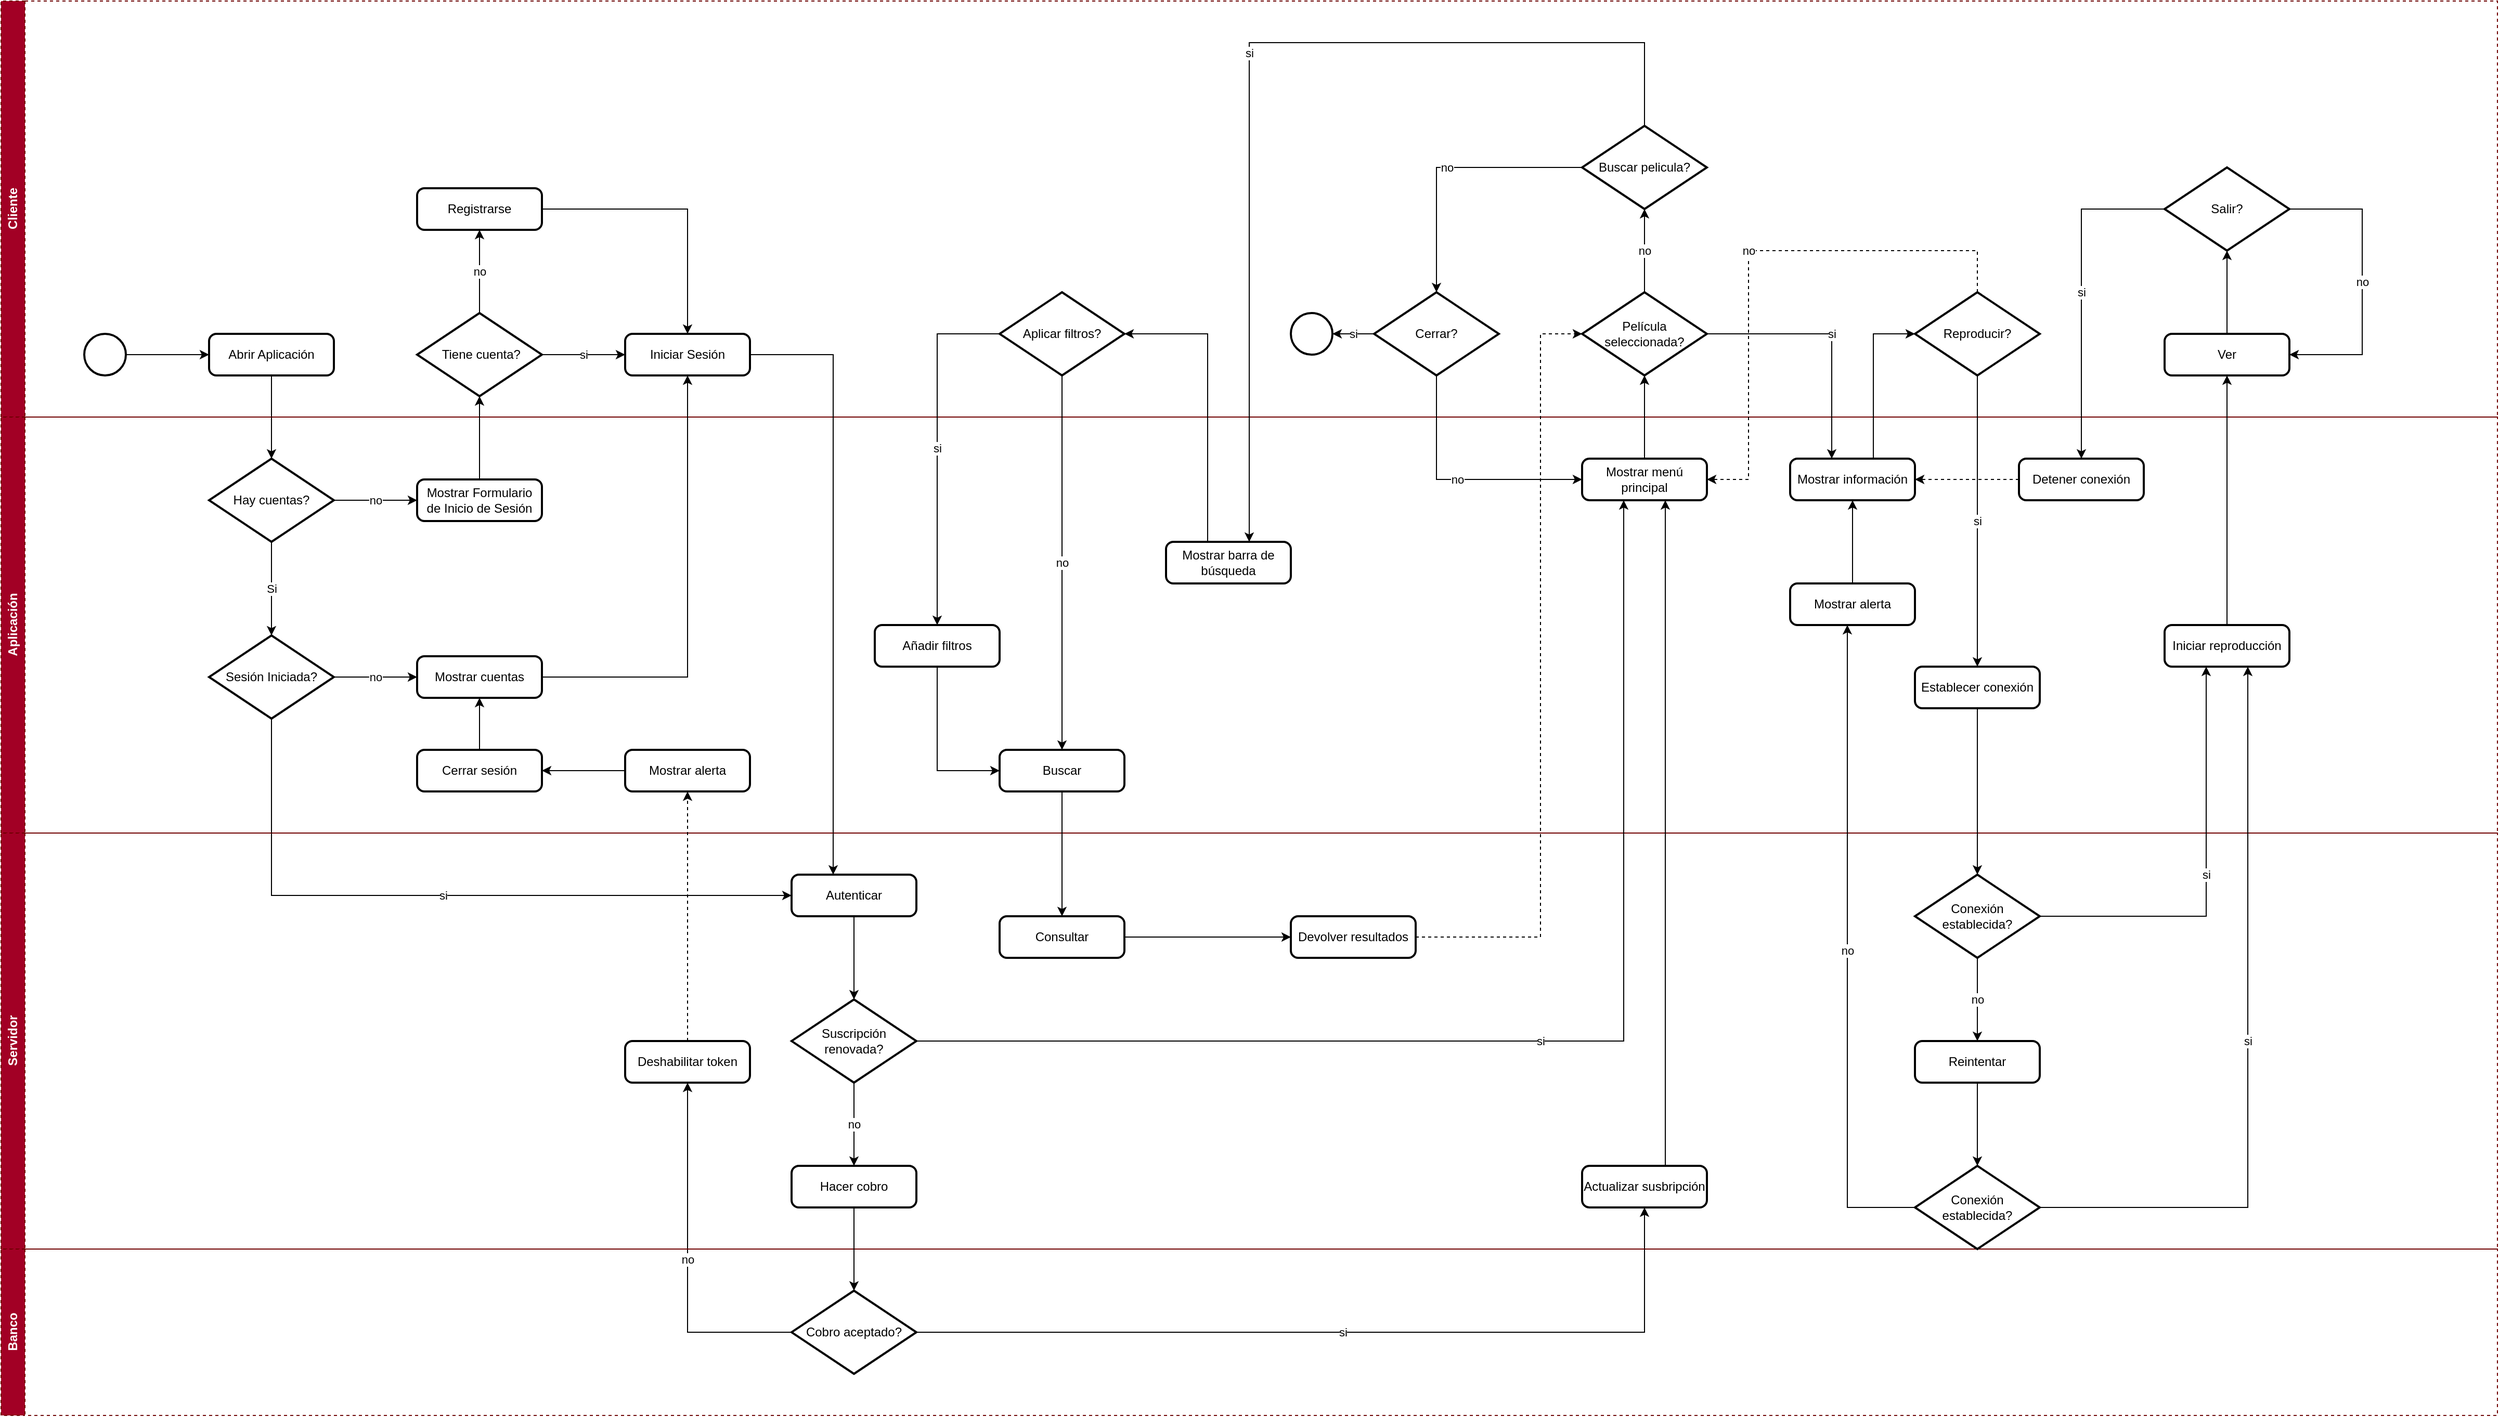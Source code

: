 <mxfile version="21.1.2" type="google">
  <diagram name="Página-1" id="KipfLiWRby1I9o3eyhRz">
    <mxGraphModel grid="1" page="1" gridSize="10" guides="1" tooltips="1" connect="1" arrows="1" fold="1" pageScale="1" pageWidth="850" pageHeight="1100" math="0" shadow="0">
      <root>
        <mxCell id="0" />
        <mxCell id="1" parent="0" />
        <mxCell id="9XCGqW6EH9oPKNSLeSSv-1" value="Cliente" style="swimlane;horizontal=0;whiteSpace=wrap;html=1;dashed=1;fillColor=#a20025;fontColor=#ffffff;strokeColor=#6F0000;" vertex="1" parent="1">
          <mxGeometry width="2400" height="400" as="geometry" />
        </mxCell>
        <mxCell id="9XCGqW6EH9oPKNSLeSSv-121" value="si" style="edgeStyle=orthogonalEdgeStyle;rounded=0;orthogonalLoop=1;jettySize=auto;html=1;" edge="1" parent="9XCGqW6EH9oPKNSLeSSv-1" source="9XCGqW6EH9oPKNSLeSSv-112" target="9XCGqW6EH9oPKNSLeSSv-120">
          <mxGeometry relative="1" as="geometry" />
        </mxCell>
        <mxCell id="9XCGqW6EH9oPKNSLeSSv-112" value="Cerrar?" style="strokeWidth=2;html=1;shape=mxgraph.flowchart.decision;whiteSpace=wrap;" vertex="1" parent="9XCGqW6EH9oPKNSLeSSv-1">
          <mxGeometry x="1320" y="280" width="120" height="80" as="geometry" />
        </mxCell>
        <mxCell id="9XCGqW6EH9oPKNSLeSSv-120" value="" style="strokeWidth=2;html=1;shape=mxgraph.flowchart.start_2;whiteSpace=wrap;" vertex="1" parent="9XCGqW6EH9oPKNSLeSSv-1">
          <mxGeometry x="1240" y="300" width="40" height="40" as="geometry" />
        </mxCell>
        <mxCell id="9XCGqW6EH9oPKNSLeSSv-122" value="Aplicar filtros?" style="strokeWidth=2;html=1;shape=mxgraph.flowchart.decision;whiteSpace=wrap;" vertex="1" parent="9XCGqW6EH9oPKNSLeSSv-1">
          <mxGeometry x="960" y="280" width="120" height="80" as="geometry" />
        </mxCell>
        <mxCell id="9XCGqW6EH9oPKNSLeSSv-11" style="edgeStyle=orthogonalEdgeStyle;rounded=0;orthogonalLoop=1;jettySize=auto;html=1;" edge="1" parent="1" source="9XCGqW6EH9oPKNSLeSSv-8" target="9XCGqW6EH9oPKNSLeSSv-10">
          <mxGeometry relative="1" as="geometry" />
        </mxCell>
        <mxCell id="9XCGqW6EH9oPKNSLeSSv-8" value="" style="strokeWidth=2;html=1;shape=mxgraph.flowchart.start_2;whiteSpace=wrap;" vertex="1" parent="1">
          <mxGeometry x="80" y="320" width="40" height="40" as="geometry" />
        </mxCell>
        <mxCell id="9XCGqW6EH9oPKNSLeSSv-14" style="edgeStyle=orthogonalEdgeStyle;rounded=0;orthogonalLoop=1;jettySize=auto;html=1;" edge="1" parent="1" source="9XCGqW6EH9oPKNSLeSSv-10" target="9XCGqW6EH9oPKNSLeSSv-15">
          <mxGeometry relative="1" as="geometry">
            <mxPoint x="250.0" y="320" as="targetPoint" />
          </mxGeometry>
        </mxCell>
        <mxCell id="9XCGqW6EH9oPKNSLeSSv-10" value="Abrir Aplicación" style="rounded=1;whiteSpace=wrap;html=1;absoluteArcSize=1;arcSize=14;strokeWidth=2;" vertex="1" parent="1">
          <mxGeometry x="200" y="320" width="120" height="40" as="geometry" />
        </mxCell>
        <mxCell id="9XCGqW6EH9oPKNSLeSSv-12" value="Aplicación" style="swimlane;horizontal=0;whiteSpace=wrap;html=1;dashed=1;fillColor=#a20025;fontColor=#ffffff;strokeColor=#6F0000;" vertex="1" parent="1">
          <mxGeometry y="400" width="2400" height="400" as="geometry" />
        </mxCell>
        <mxCell id="9XCGqW6EH9oPKNSLeSSv-71" style="edgeStyle=orthogonalEdgeStyle;rounded=0;orthogonalLoop=1;jettySize=auto;html=1;" edge="1" parent="9XCGqW6EH9oPKNSLeSSv-12" source="9XCGqW6EH9oPKNSLeSSv-68" target="9XCGqW6EH9oPKNSLeSSv-70">
          <mxGeometry relative="1" as="geometry" />
        </mxCell>
        <mxCell id="9XCGqW6EH9oPKNSLeSSv-68" value="Mostrar alerta" style="rounded=1;whiteSpace=wrap;html=1;absoluteArcSize=1;arcSize=14;strokeWidth=2;" vertex="1" parent="9XCGqW6EH9oPKNSLeSSv-12">
          <mxGeometry x="600" y="320" width="120" height="40" as="geometry" />
        </mxCell>
        <mxCell id="9XCGqW6EH9oPKNSLeSSv-70" value="Cerrar sesión" style="rounded=1;whiteSpace=wrap;html=1;absoluteArcSize=1;arcSize=14;strokeWidth=2;" vertex="1" parent="9XCGqW6EH9oPKNSLeSSv-12">
          <mxGeometry x="400" y="320" width="120" height="40" as="geometry" />
        </mxCell>
        <mxCell id="9XCGqW6EH9oPKNSLeSSv-107" value="Mostrar barra de búsqueda" style="rounded=1;whiteSpace=wrap;html=1;absoluteArcSize=1;arcSize=14;strokeWidth=2;" vertex="1" parent="9XCGqW6EH9oPKNSLeSSv-12">
          <mxGeometry x="1120" y="120" width="120" height="40" as="geometry" />
        </mxCell>
        <mxCell id="9XCGqW6EH9oPKNSLeSSv-127" style="edgeStyle=orthogonalEdgeStyle;rounded=0;orthogonalLoop=1;jettySize=auto;html=1;" edge="1" parent="9XCGqW6EH9oPKNSLeSSv-12" source="9XCGqW6EH9oPKNSLeSSv-124" target="9XCGqW6EH9oPKNSLeSSv-126">
          <mxGeometry relative="1" as="geometry">
            <Array as="points">
              <mxPoint x="900" y="340" />
            </Array>
          </mxGeometry>
        </mxCell>
        <mxCell id="9XCGqW6EH9oPKNSLeSSv-124" value="Añadir filtros" style="rounded=1;whiteSpace=wrap;html=1;absoluteArcSize=1;arcSize=14;strokeWidth=2;" vertex="1" parent="9XCGqW6EH9oPKNSLeSSv-12">
          <mxGeometry x="840" y="200" width="120" height="40" as="geometry" />
        </mxCell>
        <mxCell id="9XCGqW6EH9oPKNSLeSSv-126" value="Buscar" style="rounded=1;whiteSpace=wrap;html=1;absoluteArcSize=1;arcSize=14;strokeWidth=2;" vertex="1" parent="9XCGqW6EH9oPKNSLeSSv-12">
          <mxGeometry x="960" y="320" width="120" height="40" as="geometry" />
        </mxCell>
        <mxCell id="9XCGqW6EH9oPKNSLeSSv-22" value="Si" style="edgeStyle=orthogonalEdgeStyle;rounded=0;orthogonalLoop=1;jettySize=auto;html=1;" edge="1" parent="1" source="9XCGqW6EH9oPKNSLeSSv-15" target="9XCGqW6EH9oPKNSLeSSv-24">
          <mxGeometry relative="1" as="geometry">
            <mxPoint x="260.0" y="560" as="targetPoint" />
          </mxGeometry>
        </mxCell>
        <mxCell id="9XCGqW6EH9oPKNSLeSSv-26" value="no" style="edgeStyle=orthogonalEdgeStyle;rounded=0;orthogonalLoop=1;jettySize=auto;html=1;" edge="1" parent="1" source="9XCGqW6EH9oPKNSLeSSv-15" target="9XCGqW6EH9oPKNSLeSSv-25">
          <mxGeometry relative="1" as="geometry" />
        </mxCell>
        <mxCell id="9XCGqW6EH9oPKNSLeSSv-15" value="Hay cuentas?" style="strokeWidth=2;html=1;shape=mxgraph.flowchart.decision;whiteSpace=wrap;" vertex="1" parent="1">
          <mxGeometry x="200" y="440" width="120" height="80" as="geometry" />
        </mxCell>
        <mxCell id="9XCGqW6EH9oPKNSLeSSv-46" value="no" style="edgeStyle=orthogonalEdgeStyle;rounded=0;orthogonalLoop=1;jettySize=auto;html=1;" edge="1" parent="1" source="9XCGqW6EH9oPKNSLeSSv-24" target="9XCGqW6EH9oPKNSLeSSv-45">
          <mxGeometry relative="1" as="geometry" />
        </mxCell>
        <mxCell id="9XCGqW6EH9oPKNSLeSSv-51" value="si" style="edgeStyle=orthogonalEdgeStyle;rounded=0;orthogonalLoop=1;jettySize=auto;html=1;" edge="1" parent="1" source="9XCGqW6EH9oPKNSLeSSv-24" target="9XCGqW6EH9oPKNSLeSSv-36">
          <mxGeometry relative="1" as="geometry">
            <mxPoint x="260.0" y="760.0" as="targetPoint" />
            <Array as="points">
              <mxPoint x="260" y="860" />
            </Array>
          </mxGeometry>
        </mxCell>
        <mxCell id="9XCGqW6EH9oPKNSLeSSv-24" value="Sesión Iniciada?" style="strokeWidth=2;html=1;shape=mxgraph.flowchart.decision;whiteSpace=wrap;" vertex="1" parent="1">
          <mxGeometry x="200" y="610" width="120" height="80" as="geometry" />
        </mxCell>
        <mxCell id="9XCGqW6EH9oPKNSLeSSv-28" style="edgeStyle=orthogonalEdgeStyle;rounded=0;orthogonalLoop=1;jettySize=auto;html=1;" edge="1" parent="1" source="9XCGqW6EH9oPKNSLeSSv-25" target="9XCGqW6EH9oPKNSLeSSv-29">
          <mxGeometry relative="1" as="geometry">
            <mxPoint x="460" y="160" as="targetPoint" />
          </mxGeometry>
        </mxCell>
        <mxCell id="9XCGqW6EH9oPKNSLeSSv-25" value="Mostrar Formulario de Inicio de Sesión" style="rounded=1;whiteSpace=wrap;html=1;absoluteArcSize=1;arcSize=14;strokeWidth=2;" vertex="1" parent="1">
          <mxGeometry x="400" y="460" width="120" height="40" as="geometry" />
        </mxCell>
        <mxCell id="9XCGqW6EH9oPKNSLeSSv-31" value="si" style="edgeStyle=orthogonalEdgeStyle;rounded=0;orthogonalLoop=1;jettySize=auto;html=1;" edge="1" parent="1" source="9XCGqW6EH9oPKNSLeSSv-29" target="9XCGqW6EH9oPKNSLeSSv-30">
          <mxGeometry relative="1" as="geometry" />
        </mxCell>
        <mxCell id="9XCGqW6EH9oPKNSLeSSv-33" value="no" style="edgeStyle=orthogonalEdgeStyle;rounded=0;orthogonalLoop=1;jettySize=auto;html=1;" edge="1" parent="1" source="9XCGqW6EH9oPKNSLeSSv-29" target="9XCGqW6EH9oPKNSLeSSv-32">
          <mxGeometry relative="1" as="geometry" />
        </mxCell>
        <mxCell id="9XCGqW6EH9oPKNSLeSSv-29" value="&amp;nbsp;Tiene cuenta?" style="strokeWidth=2;html=1;shape=mxgraph.flowchart.decision;whiteSpace=wrap;" vertex="1" parent="1">
          <mxGeometry x="400" y="300" width="120" height="80" as="geometry" />
        </mxCell>
        <mxCell id="9XCGqW6EH9oPKNSLeSSv-48" style="edgeStyle=orthogonalEdgeStyle;rounded=0;orthogonalLoop=1;jettySize=auto;html=1;" edge="1" parent="1" source="9XCGqW6EH9oPKNSLeSSv-30" target="9XCGqW6EH9oPKNSLeSSv-36">
          <mxGeometry relative="1" as="geometry">
            <Array as="points">
              <mxPoint x="800" y="340" />
            </Array>
          </mxGeometry>
        </mxCell>
        <mxCell id="9XCGqW6EH9oPKNSLeSSv-30" value="Iniciar Sesión" style="rounded=1;whiteSpace=wrap;html=1;absoluteArcSize=1;arcSize=14;strokeWidth=2;" vertex="1" parent="1">
          <mxGeometry x="600" y="320" width="120" height="40" as="geometry" />
        </mxCell>
        <mxCell id="9XCGqW6EH9oPKNSLeSSv-35" style="edgeStyle=orthogonalEdgeStyle;rounded=0;orthogonalLoop=1;jettySize=auto;html=1;" edge="1" parent="1" source="9XCGqW6EH9oPKNSLeSSv-32" target="9XCGqW6EH9oPKNSLeSSv-30">
          <mxGeometry relative="1" as="geometry" />
        </mxCell>
        <mxCell id="9XCGqW6EH9oPKNSLeSSv-32" value="Registrarse" style="rounded=1;whiteSpace=wrap;html=1;absoluteArcSize=1;arcSize=14;strokeWidth=2;" vertex="1" parent="1">
          <mxGeometry x="400" y="180" width="120" height="40" as="geometry" />
        </mxCell>
        <mxCell id="9XCGqW6EH9oPKNSLeSSv-53" style="edgeStyle=orthogonalEdgeStyle;rounded=0;orthogonalLoop=1;jettySize=auto;html=1;" edge="1" parent="1" source="9XCGqW6EH9oPKNSLeSSv-36" target="9XCGqW6EH9oPKNSLeSSv-52">
          <mxGeometry relative="1" as="geometry" />
        </mxCell>
        <mxCell id="9XCGqW6EH9oPKNSLeSSv-36" value="Autenticar" style="rounded=1;whiteSpace=wrap;html=1;absoluteArcSize=1;arcSize=14;strokeWidth=2;" vertex="1" parent="1">
          <mxGeometry x="760" y="840" width="120" height="40" as="geometry" />
        </mxCell>
        <mxCell id="9XCGqW6EH9oPKNSLeSSv-38" value="Servidor" style="swimlane;horizontal=0;whiteSpace=wrap;html=1;dashed=1;fillColor=#a20025;fontColor=#ffffff;strokeColor=#6F0000;" vertex="1" parent="1">
          <mxGeometry y="800" width="2400" height="400" as="geometry" />
        </mxCell>
        <mxCell id="9XCGqW6EH9oPKNSLeSSv-62" value="Deshabilitar token" style="rounded=1;whiteSpace=wrap;html=1;absoluteArcSize=1;arcSize=14;strokeWidth=2;" vertex="1" parent="9XCGqW6EH9oPKNSLeSSv-38">
          <mxGeometry x="600" y="200" width="120" height="40" as="geometry" />
        </mxCell>
        <mxCell id="9XCGqW6EH9oPKNSLeSSv-133" style="edgeStyle=orthogonalEdgeStyle;rounded=0;orthogonalLoop=1;jettySize=auto;html=1;" edge="1" parent="9XCGqW6EH9oPKNSLeSSv-38" source="9XCGqW6EH9oPKNSLeSSv-130" target="9XCGqW6EH9oPKNSLeSSv-132">
          <mxGeometry relative="1" as="geometry" />
        </mxCell>
        <mxCell id="9XCGqW6EH9oPKNSLeSSv-130" value="Consultar" style="rounded=1;whiteSpace=wrap;html=1;absoluteArcSize=1;arcSize=14;strokeWidth=2;" vertex="1" parent="9XCGqW6EH9oPKNSLeSSv-38">
          <mxGeometry x="960" y="80" width="120" height="40" as="geometry" />
        </mxCell>
        <mxCell id="9XCGqW6EH9oPKNSLeSSv-132" value="Devolver resultados" style="rounded=1;whiteSpace=wrap;html=1;absoluteArcSize=1;arcSize=14;strokeWidth=2;" vertex="1" parent="9XCGqW6EH9oPKNSLeSSv-38">
          <mxGeometry x="1240" y="80" width="120" height="40" as="geometry" />
        </mxCell>
        <mxCell id="9XCGqW6EH9oPKNSLeSSv-47" style="edgeStyle=orthogonalEdgeStyle;rounded=0;orthogonalLoop=1;jettySize=auto;html=1;" edge="1" parent="1" source="9XCGqW6EH9oPKNSLeSSv-45" target="9XCGqW6EH9oPKNSLeSSv-30">
          <mxGeometry relative="1" as="geometry" />
        </mxCell>
        <mxCell id="9XCGqW6EH9oPKNSLeSSv-45" value="Mostrar cuentas" style="rounded=1;whiteSpace=wrap;html=1;absoluteArcSize=1;arcSize=14;strokeWidth=2;" vertex="1" parent="1">
          <mxGeometry x="400" y="630" width="120" height="40" as="geometry" />
        </mxCell>
        <mxCell id="9XCGqW6EH9oPKNSLeSSv-55" value="no" style="edgeStyle=orthogonalEdgeStyle;rounded=0;orthogonalLoop=1;jettySize=auto;html=1;" edge="1" parent="1" source="9XCGqW6EH9oPKNSLeSSv-52" target="9XCGqW6EH9oPKNSLeSSv-54">
          <mxGeometry relative="1" as="geometry" />
        </mxCell>
        <mxCell id="9XCGqW6EH9oPKNSLeSSv-60" value="si" style="edgeStyle=orthogonalEdgeStyle;rounded=0;orthogonalLoop=1;jettySize=auto;html=1;" edge="1" parent="1" source="9XCGqW6EH9oPKNSLeSSv-52" target="9XCGqW6EH9oPKNSLeSSv-59">
          <mxGeometry relative="1" as="geometry">
            <Array as="points">
              <mxPoint x="1560" y="1000" />
            </Array>
          </mxGeometry>
        </mxCell>
        <mxCell id="9XCGqW6EH9oPKNSLeSSv-52" value="Suscripción renovada?" style="strokeWidth=2;html=1;shape=mxgraph.flowchart.decision;whiteSpace=wrap;" vertex="1" parent="1">
          <mxGeometry x="760" y="960" width="120" height="80" as="geometry" />
        </mxCell>
        <mxCell id="9XCGqW6EH9oPKNSLeSSv-57" style="edgeStyle=orthogonalEdgeStyle;rounded=0;orthogonalLoop=1;jettySize=auto;html=1;" edge="1" parent="1" source="9XCGqW6EH9oPKNSLeSSv-54" target="9XCGqW6EH9oPKNSLeSSv-56">
          <mxGeometry relative="1" as="geometry" />
        </mxCell>
        <mxCell id="9XCGqW6EH9oPKNSLeSSv-54" value="Hacer cobro" style="rounded=1;whiteSpace=wrap;html=1;absoluteArcSize=1;arcSize=14;strokeWidth=2;" vertex="1" parent="1">
          <mxGeometry x="760" y="1120" width="120" height="40" as="geometry" />
        </mxCell>
        <mxCell id="9XCGqW6EH9oPKNSLeSSv-63" value="no" style="edgeStyle=orthogonalEdgeStyle;rounded=0;orthogonalLoop=1;jettySize=auto;html=1;" edge="1" parent="1" source="9XCGqW6EH9oPKNSLeSSv-56" target="9XCGqW6EH9oPKNSLeSSv-62">
          <mxGeometry relative="1" as="geometry" />
        </mxCell>
        <mxCell id="9XCGqW6EH9oPKNSLeSSv-65" value="si" style="edgeStyle=orthogonalEdgeStyle;rounded=0;orthogonalLoop=1;jettySize=auto;html=1;" edge="1" parent="1" source="9XCGqW6EH9oPKNSLeSSv-56" target="9XCGqW6EH9oPKNSLeSSv-64">
          <mxGeometry relative="1" as="geometry" />
        </mxCell>
        <mxCell id="9XCGqW6EH9oPKNSLeSSv-56" value="Cobro aceptado?" style="strokeWidth=2;html=1;shape=mxgraph.flowchart.decision;whiteSpace=wrap;" vertex="1" parent="1">
          <mxGeometry x="760" y="1240" width="120" height="80" as="geometry" />
        </mxCell>
        <mxCell id="9XCGqW6EH9oPKNSLeSSv-58" value="Banco" style="swimlane;horizontal=0;whiteSpace=wrap;html=1;dashed=1;fillColor=#a20025;fontColor=#ffffff;strokeColor=#6F0000;" vertex="1" parent="1">
          <mxGeometry y="1200" width="2400" height="160" as="geometry" />
        </mxCell>
        <mxCell id="9XCGqW6EH9oPKNSLeSSv-69" style="edgeStyle=orthogonalEdgeStyle;rounded=0;orthogonalLoop=1;jettySize=auto;html=1;dashed=1;" edge="1" parent="1" source="9XCGqW6EH9oPKNSLeSSv-62" target="9XCGqW6EH9oPKNSLeSSv-68">
          <mxGeometry relative="1" as="geometry" />
        </mxCell>
        <mxCell id="9XCGqW6EH9oPKNSLeSSv-72" style="edgeStyle=orthogonalEdgeStyle;rounded=0;orthogonalLoop=1;jettySize=auto;html=1;" edge="1" parent="1" source="9XCGqW6EH9oPKNSLeSSv-70" target="9XCGqW6EH9oPKNSLeSSv-45">
          <mxGeometry relative="1" as="geometry" />
        </mxCell>
        <mxCell id="9XCGqW6EH9oPKNSLeSSv-119" value="no" style="edgeStyle=orthogonalEdgeStyle;rounded=0;orthogonalLoop=1;jettySize=auto;html=1;" edge="1" parent="1" source="9XCGqW6EH9oPKNSLeSSv-112" target="9XCGqW6EH9oPKNSLeSSv-59">
          <mxGeometry relative="1" as="geometry">
            <Array as="points">
              <mxPoint x="1380" y="460" />
            </Array>
          </mxGeometry>
        </mxCell>
        <mxCell id="9XCGqW6EH9oPKNSLeSSv-109" value="si" style="edgeStyle=orthogonalEdgeStyle;rounded=0;orthogonalLoop=1;jettySize=auto;html=1;" edge="1" parent="1" source="9XCGqW6EH9oPKNSLeSSv-78" target="9XCGqW6EH9oPKNSLeSSv-107">
          <mxGeometry relative="1" as="geometry">
            <Array as="points">
              <mxPoint x="1580" y="40" />
              <mxPoint x="1200" y="40" />
            </Array>
          </mxGeometry>
        </mxCell>
        <mxCell id="9XCGqW6EH9oPKNSLeSSv-78" value="Buscar pelicula?" style="strokeWidth=2;html=1;shape=mxgraph.flowchart.decision;whiteSpace=wrap;" vertex="1" parent="1">
          <mxGeometry x="1520" y="120" width="120" height="80" as="geometry" />
        </mxCell>
        <mxCell id="9XCGqW6EH9oPKNSLeSSv-99" value="Reproducir?" style="strokeWidth=2;html=1;shape=mxgraph.flowchart.decision;whiteSpace=wrap;" vertex="1" parent="1">
          <mxGeometry x="1840" y="280" width="120" height="80" as="geometry" />
        </mxCell>
        <mxCell id="9XCGqW6EH9oPKNSLeSSv-97" value="Mostrar alerta" style="rounded=1;whiteSpace=wrap;html=1;absoluteArcSize=1;arcSize=14;strokeWidth=2;" vertex="1" parent="1">
          <mxGeometry x="1720" y="560" width="120" height="40" as="geometry" />
        </mxCell>
        <mxCell id="9XCGqW6EH9oPKNSLeSSv-79" value="Mostrar información" style="rounded=1;whiteSpace=wrap;html=1;absoluteArcSize=1;arcSize=14;strokeWidth=2;" vertex="1" parent="1">
          <mxGeometry x="1720" y="440" width="120" height="40" as="geometry" />
        </mxCell>
        <mxCell id="9XCGqW6EH9oPKNSLeSSv-98" style="edgeStyle=orthogonalEdgeStyle;rounded=0;orthogonalLoop=1;jettySize=auto;html=1;" edge="1" parent="1" source="9XCGqW6EH9oPKNSLeSSv-97" target="9XCGqW6EH9oPKNSLeSSv-79">
          <mxGeometry relative="1" as="geometry" />
        </mxCell>
        <mxCell id="9XCGqW6EH9oPKNSLeSSv-84" value="Conexión establecida?" style="strokeWidth=2;html=1;shape=mxgraph.flowchart.decision;whiteSpace=wrap;" vertex="1" parent="1">
          <mxGeometry x="1840" y="840" width="120" height="80" as="geometry" />
        </mxCell>
        <mxCell id="9XCGqW6EH9oPKNSLeSSv-92" style="edgeStyle=orthogonalEdgeStyle;rounded=0;orthogonalLoop=1;jettySize=auto;html=1;" edge="1" parent="1" source="9XCGqW6EH9oPKNSLeSSv-87" target="9XCGqW6EH9oPKNSLeSSv-91">
          <mxGeometry relative="1" as="geometry" />
        </mxCell>
        <mxCell id="9XCGqW6EH9oPKNSLeSSv-87" value="Reintentar" style="rounded=1;whiteSpace=wrap;html=1;absoluteArcSize=1;arcSize=14;strokeWidth=2;" vertex="1" parent="1">
          <mxGeometry x="1840" y="1000" width="120" height="40" as="geometry" />
        </mxCell>
        <mxCell id="9XCGqW6EH9oPKNSLeSSv-88" value="no" style="edgeStyle=orthogonalEdgeStyle;rounded=0;orthogonalLoop=1;jettySize=auto;html=1;" edge="1" parent="1" source="9XCGqW6EH9oPKNSLeSSv-84" target="9XCGqW6EH9oPKNSLeSSv-87">
          <mxGeometry relative="1" as="geometry" />
        </mxCell>
        <mxCell id="9XCGqW6EH9oPKNSLeSSv-91" value="Conexión establecida?" style="strokeWidth=2;html=1;shape=mxgraph.flowchart.decision;whiteSpace=wrap;" vertex="1" parent="1">
          <mxGeometry x="1840" y="1120" width="120" height="80" as="geometry" />
        </mxCell>
        <mxCell id="9XCGqW6EH9oPKNSLeSSv-113" value="no" style="edgeStyle=orthogonalEdgeStyle;rounded=0;orthogonalLoop=1;jettySize=auto;html=1;" edge="1" parent="1" source="9XCGqW6EH9oPKNSLeSSv-78" target="9XCGqW6EH9oPKNSLeSSv-112">
          <mxGeometry relative="1" as="geometry" />
        </mxCell>
        <mxCell id="9XCGqW6EH9oPKNSLeSSv-74" style="edgeStyle=orthogonalEdgeStyle;rounded=0;orthogonalLoop=1;jettySize=auto;html=1;" edge="1" parent="1" source="9XCGqW6EH9oPKNSLeSSv-59" target="9XCGqW6EH9oPKNSLeSSv-75">
          <mxGeometry relative="1" as="geometry">
            <mxPoint x="1580" y="360" as="targetPoint" />
          </mxGeometry>
        </mxCell>
        <mxCell id="9XCGqW6EH9oPKNSLeSSv-59" value="Mostrar menú principal" style="rounded=1;whiteSpace=wrap;html=1;absoluteArcSize=1;arcSize=14;strokeWidth=2;" vertex="1" parent="1">
          <mxGeometry x="1520" y="440" width="120" height="40" as="geometry" />
        </mxCell>
        <mxCell id="9XCGqW6EH9oPKNSLeSSv-66" style="edgeStyle=orthogonalEdgeStyle;rounded=0;orthogonalLoop=1;jettySize=auto;html=1;" edge="1" parent="1" source="9XCGqW6EH9oPKNSLeSSv-64" target="9XCGqW6EH9oPKNSLeSSv-59">
          <mxGeometry relative="1" as="geometry">
            <Array as="points">
              <mxPoint x="1600" y="1040" />
              <mxPoint x="1600" y="1040" />
            </Array>
          </mxGeometry>
        </mxCell>
        <mxCell id="9XCGqW6EH9oPKNSLeSSv-64" value="Actualizar susbripción" style="rounded=1;whiteSpace=wrap;html=1;absoluteArcSize=1;arcSize=14;strokeWidth=2;" vertex="1" parent="1">
          <mxGeometry x="1520" y="1120" width="120" height="40" as="geometry" />
        </mxCell>
        <mxCell id="9XCGqW6EH9oPKNSLeSSv-77" value="no" style="edgeStyle=orthogonalEdgeStyle;rounded=0;orthogonalLoop=1;jettySize=auto;html=1;" edge="1" parent="1" source="9XCGqW6EH9oPKNSLeSSv-75" target="9XCGqW6EH9oPKNSLeSSv-78">
          <mxGeometry relative="1" as="geometry">
            <mxPoint x="1720.0" y="320" as="targetPoint" />
          </mxGeometry>
        </mxCell>
        <mxCell id="9XCGqW6EH9oPKNSLeSSv-80" value="si" style="edgeStyle=orthogonalEdgeStyle;rounded=0;orthogonalLoop=1;jettySize=auto;html=1;" edge="1" parent="1" source="9XCGqW6EH9oPKNSLeSSv-75" target="9XCGqW6EH9oPKNSLeSSv-79">
          <mxGeometry relative="1" as="geometry">
            <Array as="points">
              <mxPoint x="1760" y="320" />
            </Array>
          </mxGeometry>
        </mxCell>
        <mxCell id="9XCGqW6EH9oPKNSLeSSv-75" value="Película seleccionada?" style="strokeWidth=2;html=1;shape=mxgraph.flowchart.decision;whiteSpace=wrap;" vertex="1" parent="1">
          <mxGeometry x="1520" y="280" width="120" height="80" as="geometry" />
        </mxCell>
        <mxCell id="9XCGqW6EH9oPKNSLeSSv-83" value="si" style="edgeStyle=orthogonalEdgeStyle;rounded=0;orthogonalLoop=1;jettySize=auto;html=1;" edge="1" parent="1" source="9XCGqW6EH9oPKNSLeSSv-99" target="9XCGqW6EH9oPKNSLeSSv-116">
          <mxGeometry relative="1" as="geometry">
            <mxPoint x="1890.0" y="340" as="sourcePoint" />
            <mxPoint x="1775" y="860" as="targetPoint" />
            <Array as="points" />
          </mxGeometry>
        </mxCell>
        <mxCell id="9XCGqW6EH9oPKNSLeSSv-95" style="edgeStyle=orthogonalEdgeStyle;rounded=0;orthogonalLoop=1;jettySize=auto;html=1;" edge="1" parent="1" source="9XCGqW6EH9oPKNSLeSSv-79" target="9XCGqW6EH9oPKNSLeSSv-99">
          <mxGeometry relative="1" as="geometry">
            <mxPoint x="1830.0" y="320" as="targetPoint" />
            <Array as="points">
              <mxPoint x="1800" y="320" />
            </Array>
          </mxGeometry>
        </mxCell>
        <mxCell id="9XCGqW6EH9oPKNSLeSSv-103" style="edgeStyle=orthogonalEdgeStyle;rounded=0;orthogonalLoop=1;jettySize=auto;html=1;" edge="1" parent="1" source="9XCGqW6EH9oPKNSLeSSv-85" target="9XCGqW6EH9oPKNSLeSSv-104">
          <mxGeometry relative="1" as="geometry" />
        </mxCell>
        <mxCell id="9XCGqW6EH9oPKNSLeSSv-85" value="Iniciar reproducción" style="rounded=1;whiteSpace=wrap;html=1;absoluteArcSize=1;arcSize=14;strokeWidth=2;" vertex="1" parent="1">
          <mxGeometry x="2080" y="600" width="120" height="40" as="geometry" />
        </mxCell>
        <mxCell id="9XCGqW6EH9oPKNSLeSSv-86" value="si" style="edgeStyle=orthogonalEdgeStyle;rounded=0;orthogonalLoop=1;jettySize=auto;html=1;" edge="1" parent="1" source="9XCGqW6EH9oPKNSLeSSv-84" target="9XCGqW6EH9oPKNSLeSSv-85">
          <mxGeometry relative="1" as="geometry">
            <Array as="points">
              <mxPoint x="2120" y="880" />
            </Array>
          </mxGeometry>
        </mxCell>
        <mxCell id="9XCGqW6EH9oPKNSLeSSv-93" value="si" style="edgeStyle=orthogonalEdgeStyle;rounded=0;orthogonalLoop=1;jettySize=auto;html=1;" edge="1" parent="1" source="9XCGqW6EH9oPKNSLeSSv-91" target="9XCGqW6EH9oPKNSLeSSv-85">
          <mxGeometry relative="1" as="geometry">
            <Array as="points">
              <mxPoint x="2160" y="1160" />
            </Array>
          </mxGeometry>
        </mxCell>
        <mxCell id="9XCGqW6EH9oPKNSLeSSv-96" value="no" style="edgeStyle=orthogonalEdgeStyle;rounded=0;orthogonalLoop=1;jettySize=auto;html=1;" edge="1" parent="1" source="9XCGqW6EH9oPKNSLeSSv-91" target="9XCGqW6EH9oPKNSLeSSv-97">
          <mxGeometry relative="1" as="geometry">
            <mxPoint x="1760" y="602" as="targetPoint" />
            <Array as="points">
              <mxPoint x="1775" y="1160" />
            </Array>
          </mxGeometry>
        </mxCell>
        <mxCell id="9XCGqW6EH9oPKNSLeSSv-100" value="no" style="edgeStyle=orthogonalEdgeStyle;rounded=0;orthogonalLoop=1;jettySize=auto;html=1;dashed=1;" edge="1" parent="1" source="9XCGqW6EH9oPKNSLeSSv-99" target="9XCGqW6EH9oPKNSLeSSv-59">
          <mxGeometry relative="1" as="geometry">
            <Array as="points">
              <mxPoint x="1900" y="240" />
              <mxPoint x="1680" y="240" />
              <mxPoint x="1680" y="460" />
            </Array>
          </mxGeometry>
        </mxCell>
        <mxCell id="9XCGqW6EH9oPKNSLeSSv-106" value="si" style="edgeStyle=orthogonalEdgeStyle;rounded=0;orthogonalLoop=1;jettySize=auto;html=1;" edge="1" parent="1" source="9XCGqW6EH9oPKNSLeSSv-102" target="9XCGqW6EH9oPKNSLeSSv-115">
          <mxGeometry relative="1" as="geometry">
            <Array as="points">
              <mxPoint x="2000" y="200" />
            </Array>
          </mxGeometry>
        </mxCell>
        <mxCell id="9XCGqW6EH9oPKNSLeSSv-111" value="no" style="edgeStyle=orthogonalEdgeStyle;rounded=0;orthogonalLoop=1;jettySize=auto;html=1;" edge="1" parent="1" source="9XCGqW6EH9oPKNSLeSSv-102" target="9XCGqW6EH9oPKNSLeSSv-104">
          <mxGeometry relative="1" as="geometry">
            <Array as="points">
              <mxPoint x="2270" y="200" />
              <mxPoint x="2270" y="340" />
            </Array>
          </mxGeometry>
        </mxCell>
        <mxCell id="9XCGqW6EH9oPKNSLeSSv-102" value="Salir?" style="strokeWidth=2;html=1;shape=mxgraph.flowchart.decision;whiteSpace=wrap;" vertex="1" parent="1">
          <mxGeometry x="2080" y="160" width="120" height="80" as="geometry" />
        </mxCell>
        <mxCell id="9XCGqW6EH9oPKNSLeSSv-105" style="edgeStyle=orthogonalEdgeStyle;rounded=0;orthogonalLoop=1;jettySize=auto;html=1;" edge="1" parent="1" source="9XCGqW6EH9oPKNSLeSSv-104" target="9XCGqW6EH9oPKNSLeSSv-102">
          <mxGeometry relative="1" as="geometry" />
        </mxCell>
        <mxCell id="9XCGqW6EH9oPKNSLeSSv-104" value="Ver" style="rounded=1;whiteSpace=wrap;html=1;absoluteArcSize=1;arcSize=14;strokeWidth=2;" vertex="1" parent="1">
          <mxGeometry x="2080" y="320" width="120" height="40" as="geometry" />
        </mxCell>
        <mxCell id="9XCGqW6EH9oPKNSLeSSv-118" style="edgeStyle=orthogonalEdgeStyle;rounded=0;orthogonalLoop=1;jettySize=auto;html=1;dashed=1;" edge="1" parent="1" source="9XCGqW6EH9oPKNSLeSSv-115" target="9XCGqW6EH9oPKNSLeSSv-79">
          <mxGeometry relative="1" as="geometry" />
        </mxCell>
        <mxCell id="9XCGqW6EH9oPKNSLeSSv-115" value="Detener conexión" style="rounded=1;whiteSpace=wrap;html=1;absoluteArcSize=1;arcSize=14;strokeWidth=2;" vertex="1" parent="1">
          <mxGeometry x="1940" y="440" width="120" height="40" as="geometry" />
        </mxCell>
        <mxCell id="9XCGqW6EH9oPKNSLeSSv-117" style="edgeStyle=orthogonalEdgeStyle;rounded=0;orthogonalLoop=1;jettySize=auto;html=1;" edge="1" parent="1" source="9XCGqW6EH9oPKNSLeSSv-116" target="9XCGqW6EH9oPKNSLeSSv-84">
          <mxGeometry relative="1" as="geometry" />
        </mxCell>
        <mxCell id="9XCGqW6EH9oPKNSLeSSv-116" value="Establecer conexión" style="rounded=1;whiteSpace=wrap;html=1;absoluteArcSize=1;arcSize=14;strokeWidth=2;" vertex="1" parent="1">
          <mxGeometry x="1840" y="640" width="120" height="40" as="geometry" />
        </mxCell>
        <mxCell id="9XCGqW6EH9oPKNSLeSSv-123" style="edgeStyle=orthogonalEdgeStyle;rounded=0;orthogonalLoop=1;jettySize=auto;html=1;" edge="1" parent="1" source="9XCGqW6EH9oPKNSLeSSv-107" target="9XCGqW6EH9oPKNSLeSSv-122">
          <mxGeometry relative="1" as="geometry">
            <Array as="points">
              <mxPoint x="1160" y="320" />
            </Array>
          </mxGeometry>
        </mxCell>
        <mxCell id="9XCGqW6EH9oPKNSLeSSv-125" value="si" style="edgeStyle=orthogonalEdgeStyle;rounded=0;orthogonalLoop=1;jettySize=auto;html=1;" edge="1" parent="1" source="9XCGqW6EH9oPKNSLeSSv-122" target="9XCGqW6EH9oPKNSLeSSv-124">
          <mxGeometry relative="1" as="geometry">
            <Array as="points">
              <mxPoint x="900" y="320" />
            </Array>
          </mxGeometry>
        </mxCell>
        <mxCell id="9XCGqW6EH9oPKNSLeSSv-129" value="no" style="edgeStyle=orthogonalEdgeStyle;rounded=0;orthogonalLoop=1;jettySize=auto;html=1;" edge="1" parent="1" source="9XCGqW6EH9oPKNSLeSSv-122" target="9XCGqW6EH9oPKNSLeSSv-126">
          <mxGeometry relative="1" as="geometry" />
        </mxCell>
        <mxCell id="9XCGqW6EH9oPKNSLeSSv-131" style="edgeStyle=orthogonalEdgeStyle;rounded=0;orthogonalLoop=1;jettySize=auto;html=1;" edge="1" parent="1" source="9XCGqW6EH9oPKNSLeSSv-126" target="9XCGqW6EH9oPKNSLeSSv-130">
          <mxGeometry relative="1" as="geometry" />
        </mxCell>
        <mxCell id="9XCGqW6EH9oPKNSLeSSv-134" style="edgeStyle=orthogonalEdgeStyle;rounded=0;orthogonalLoop=1;jettySize=auto;html=1;dashed=1;" edge="1" parent="1" source="9XCGqW6EH9oPKNSLeSSv-132" target="9XCGqW6EH9oPKNSLeSSv-75">
          <mxGeometry relative="1" as="geometry">
            <Array as="points">
              <mxPoint x="1480" y="900" />
              <mxPoint x="1480" y="320" />
            </Array>
          </mxGeometry>
        </mxCell>
      </root>
    </mxGraphModel>
  </diagram>
</mxfile>
